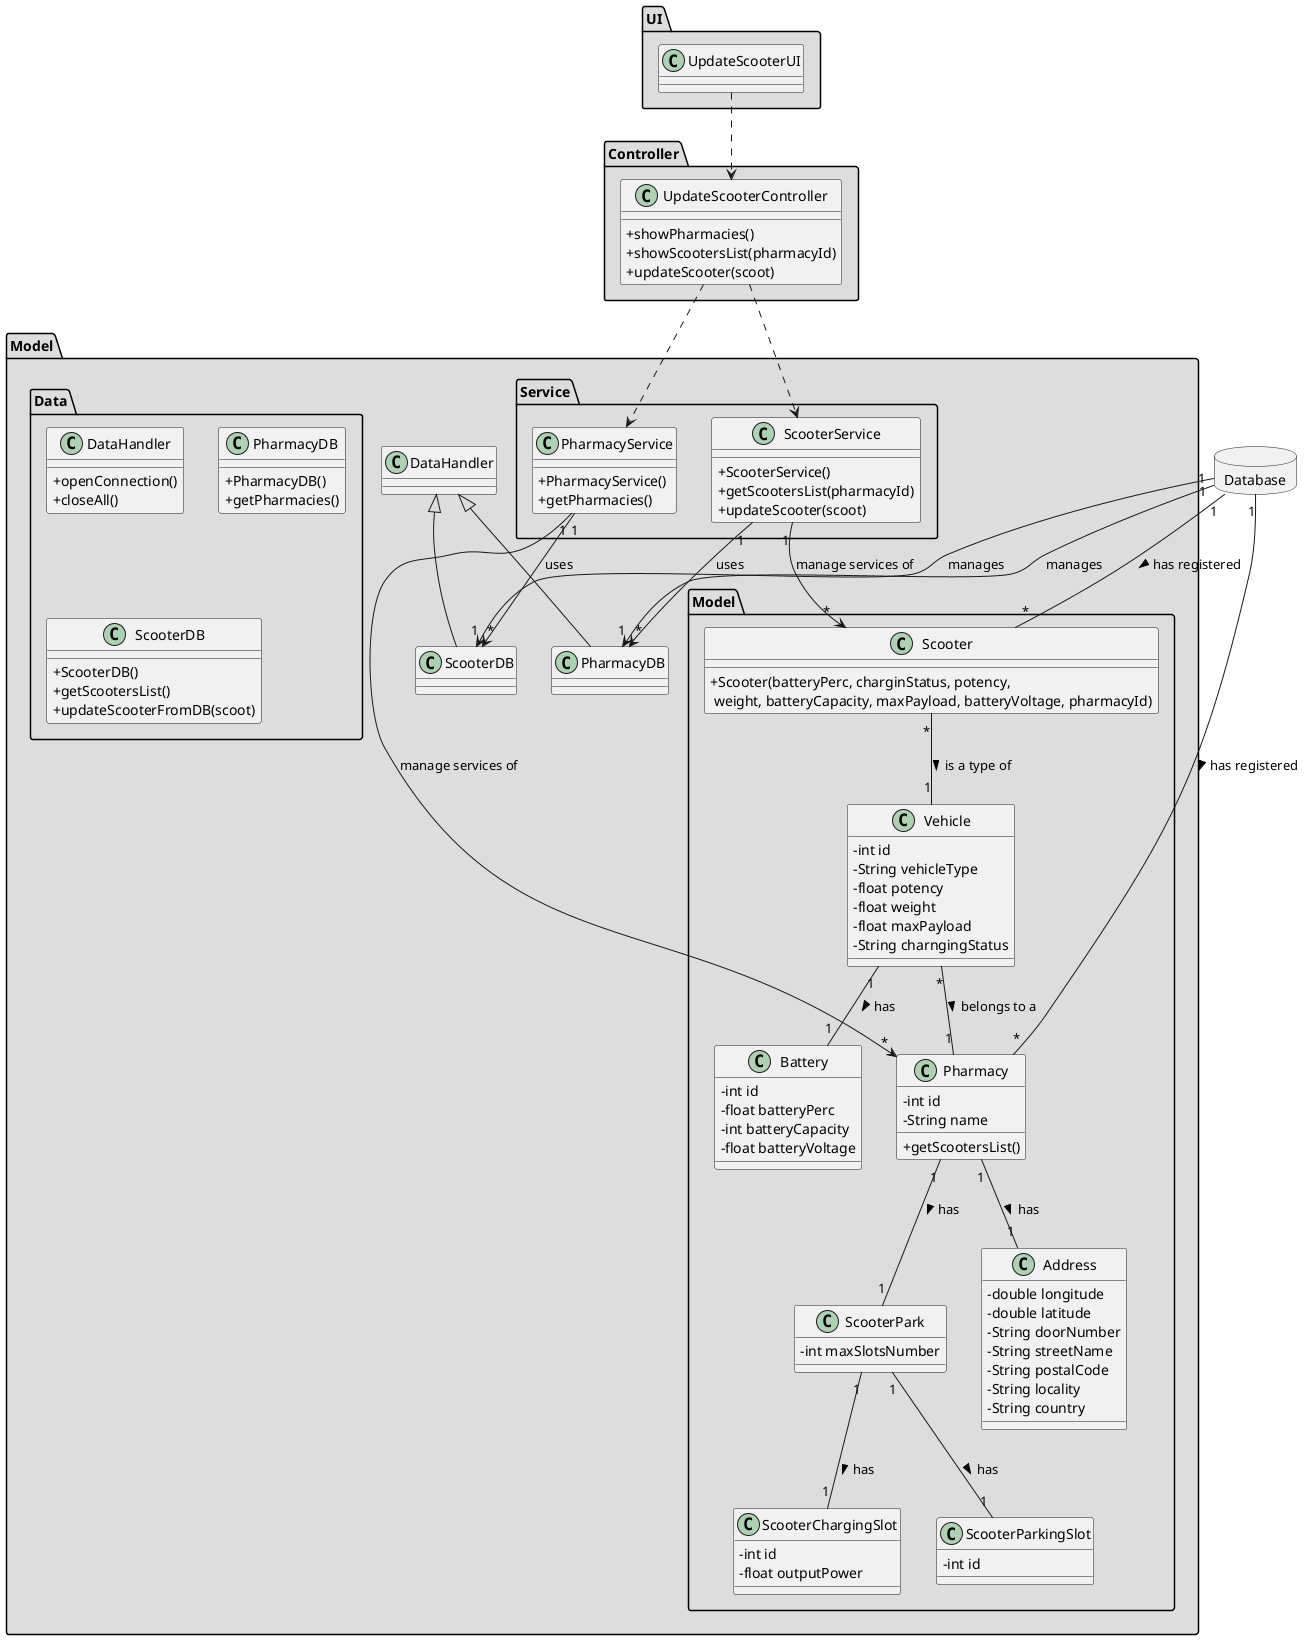 @startuml
skinparam classAttributeIconSize 0

database Database {
}

package "UI" #DDDDDD {
class UpdateScooterUI{
}
}

package "Controller" #DDDDDD {
class UpdateScooterController{
+showPharmacies()
+showScootersList(pharmacyId)
+updateScooter(scoot)
}
}


package "Model" #DDDDDD {
 package "Service" #DDDDDD {
  class PharmacyService{
      +PharmacyService()
      +getPharmacies()
  }

  class ScooterService{
      +ScooterService()
      +getScootersList(pharmacyId)
      +updateScooter(scoot)
   }
}

package "Model" #DDDDDD {
class ScooterPark{
-   int maxSlotsNumber
}

class ScooterChargingSlot{
-   int id
-   float outputPower
}

class ScooterParkingSlot{
-   int id
}

class Scooter{
+Scooter(batteryPerc, charginStatus, potency,\n weight, batteryCapacity, maxPayload, batteryVoltage, pharmacyId)

}

class Vehicle{
  -int id
  -String vehicleType
  -float potency
  -float weight
  -float maxPayload
  -String charngingStatus
}

class Battery{
  -int id
  -float batteryPerc
  -int batteryCapacity
  -float batteryVoltage
}

class Address{
  -double longitude
  -double latitude
  -String doorNumber
  -String streetName
  -String postalCode
  -String locality
  -String country
}

class Pharmacy {
  -int id
  -String name
  +getScootersList()
}
}


package "Data" #DDDDDD {
class DataHandler{
    +openConnection()
    +closeAll()
}
class PharmacyDB{
     +PharmacyDB()
     +getPharmacies()
 }

 class ScooterDB{
     +ScooterDB()
     +getScootersList()
     +updateScooterFromDB(scoot)
  }
}

class PharmacyDB extends DataHandler
class ScooterDB extends DataHandler

UpdateScooterUI ..> UpdateScooterController
UpdateScooterController ..> PharmacyService
UpdateScooterController ..> ScooterService
Database "1" --> "1" PharmacyDB : manages
Database "1" --> "1" ScooterDB : manages
ScooterService "1" --> "*" PharmacyDB : uses
PharmacyService "1" --> "*" ScooterDB : uses
PharmacyService "1" --> "*" Pharmacy : manage services of
ScooterService "1" --> "*" Scooter : manage services of

Database "1" -- "*" Pharmacy : has registered >
Database "1" -- "*" Scooter : has registered >

Vehicle "1" -- "1" Battery : has >
Vehicle "*" -- "1" Pharmacy : belongs to a >
Scooter "*" -- "1" Vehicle : is a type of >
Pharmacy "1" -- "1" Address : has >
Pharmacy "1" -- "1" ScooterPark : has >
ScooterPark "1" -- "1" ScooterChargingSlot : has >
ScooterPark "1" -- "1" ScooterParkingSlot : has >

@enduml